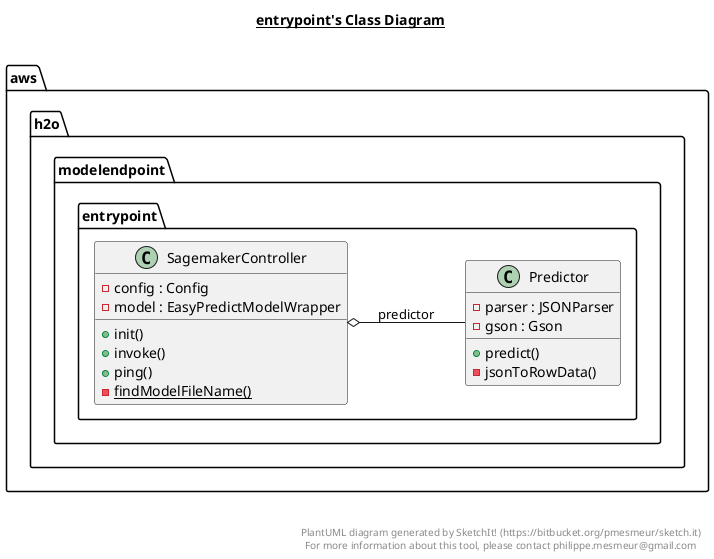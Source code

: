 @startuml

title __entrypoint's Class Diagram__\n
left to right direction

  namespace aws.h2o.modelendpoint.entrypoint {
    class aws.h2o.modelendpoint.entrypoint.Predictor {
        - parser : JSONParser
        - gson : Gson
        + predict()
        - jsonToRowData()
    }
  }
  

  namespace aws.h2o.modelendpoint.entrypoint {
    class aws.h2o.modelendpoint.entrypoint.SagemakerController {
        - config : Config
        - model : EasyPredictModelWrapper
        + init()
        + invoke()
        + ping()
        {static} - findModelFileName()
    }
  }
  

  aws.h2o.modelendpoint.entrypoint.SagemakerController o-- aws.h2o.modelendpoint.entrypoint.Predictor : predictor


right footer


PlantUML diagram generated by SketchIt! (https://bitbucket.org/pmesmeur/sketch.it)
For more information about this tool, please contact philippe.mesmeur@gmail.com
endfooter

@enduml
